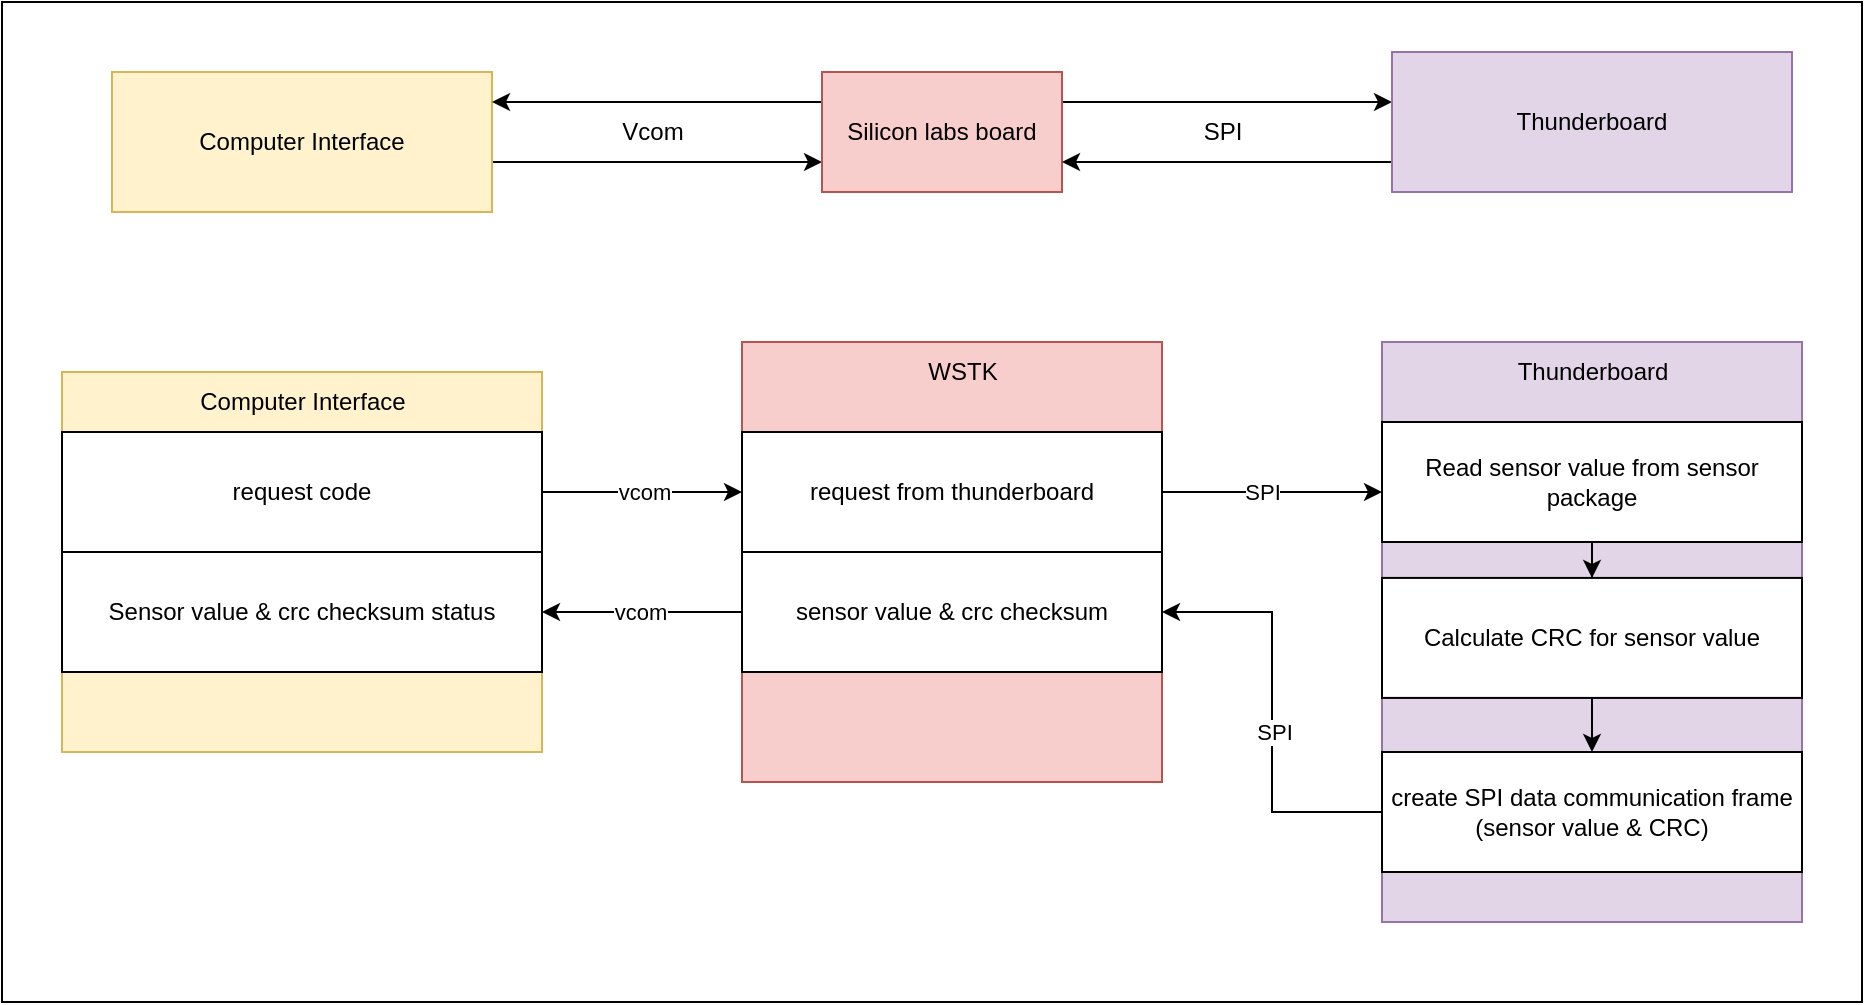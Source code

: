 <mxfile version="20.8.16" type="device"><diagram name="Sayfa -1" id="E34qVL1tOE1piQDQSFjr"><mxGraphModel dx="941" dy="1813" grid="1" gridSize="10" guides="1" tooltips="1" connect="1" arrows="1" fold="1" page="1" pageScale="1" pageWidth="827" pageHeight="1169" math="0" shadow="0"><root><mxCell id="0"/><mxCell id="1" parent="0"/><mxCell id="zoliCDm8TiE_7tubuByw-1" value="" style="whiteSpace=wrap;html=1;" parent="1" vertex="1"><mxGeometry x="50" y="-430" width="930" height="500" as="geometry"/></mxCell><mxCell id="Syq09XEkcqwEVWxzS_S_-1" value="" style="whiteSpace=wrap;html=1;fillColor=#fff2cc;strokeColor=#d6b656;" parent="1" vertex="1"><mxGeometry x="80" y="-245" width="240" height="190" as="geometry"/></mxCell><mxCell id="Syq09XEkcqwEVWxzS_S_-2" value="request code" style="whiteSpace=wrap;html=1;" parent="1" vertex="1"><mxGeometry x="80" y="-215" width="240" height="60" as="geometry"/></mxCell><mxCell id="Syq09XEkcqwEVWxzS_S_-3" value="" style="whiteSpace=wrap;html=1;fillColor=#f8cecc;strokeColor=#b85450;" parent="1" vertex="1"><mxGeometry x="420" y="-260" width="210" height="220" as="geometry"/></mxCell><mxCell id="Syq09XEkcqwEVWxzS_S_-4" style="edgeStyle=orthogonalEdgeStyle;rounded=0;orthogonalLoop=1;jettySize=auto;html=1;" parent="1" source="Syq09XEkcqwEVWxzS_S_-2" target="Syq09XEkcqwEVWxzS_S_-3" edge="1"><mxGeometry relative="1" as="geometry"><mxPoint x="325" y="-185" as="sourcePoint"/><Array as="points"><mxPoint x="400" y="-185"/><mxPoint x="400" y="-185"/></Array></mxGeometry></mxCell><mxCell id="Syq09XEkcqwEVWxzS_S_-5" value="vcom" style="edgeLabel;html=1;align=center;verticalAlign=middle;resizable=0;points=[];" parent="Syq09XEkcqwEVWxzS_S_-4" vertex="1" connectable="0"><mxGeometry x="-0.305" y="2" relative="1" as="geometry"><mxPoint x="16" y="2" as="offset"/></mxGeometry></mxCell><mxCell id="Syq09XEkcqwEVWxzS_S_-6" value="Computer Interface" style="text;html=1;align=center;verticalAlign=middle;resizable=0;points=[];autosize=1;strokeColor=none;fillColor=none;" parent="1" vertex="1"><mxGeometry x="135" y="-245" width="130" height="30" as="geometry"/></mxCell><mxCell id="Syq09XEkcqwEVWxzS_S_-7" value="Sensor value &amp;amp; crc checksum status" style="whiteSpace=wrap;html=1;" parent="1" vertex="1"><mxGeometry x="80" y="-155" width="240" height="60" as="geometry"/></mxCell><mxCell id="Syq09XEkcqwEVWxzS_S_-8" value="WSTK" style="text;html=1;align=center;verticalAlign=middle;resizable=0;points=[];autosize=1;strokeColor=none;fillColor=none;" parent="1" vertex="1"><mxGeometry x="500" y="-260" width="60" height="30" as="geometry"/></mxCell><mxCell id="Syq09XEkcqwEVWxzS_S_-9" style="edgeStyle=orthogonalEdgeStyle;rounded=0;orthogonalLoop=1;jettySize=auto;html=1;" parent="1" source="Syq09XEkcqwEVWxzS_S_-11" target="Syq09XEkcqwEVWxzS_S_-12" edge="1"><mxGeometry relative="1" as="geometry"><Array as="points"><mxPoint x="720" y="-185"/><mxPoint x="720" y="-185"/></Array></mxGeometry></mxCell><mxCell id="Syq09XEkcqwEVWxzS_S_-10" value="SPI" style="edgeLabel;html=1;align=center;verticalAlign=middle;resizable=0;points=[];" parent="Syq09XEkcqwEVWxzS_S_-9" vertex="1" connectable="0"><mxGeometry x="-0.184" y="2" relative="1" as="geometry"><mxPoint x="5" y="2" as="offset"/></mxGeometry></mxCell><mxCell id="Syq09XEkcqwEVWxzS_S_-11" value="request from thunderboard" style="whiteSpace=wrap;html=1;" parent="1" vertex="1"><mxGeometry x="420" y="-215" width="210" height="60" as="geometry"/></mxCell><mxCell id="Syq09XEkcqwEVWxzS_S_-12" value="" style="whiteSpace=wrap;html=1;fillColor=#e1d5e7;strokeColor=#9673a6;" parent="1" vertex="1"><mxGeometry x="740" y="-260" width="210" height="290" as="geometry"/></mxCell><mxCell id="Syq09XEkcqwEVWxzS_S_-13" style="edgeStyle=orthogonalEdgeStyle;rounded=0;orthogonalLoop=1;jettySize=auto;html=1;" parent="1" source="Syq09XEkcqwEVWxzS_S_-15" target="Syq09XEkcqwEVWxzS_S_-7" edge="1"><mxGeometry relative="1" as="geometry"/></mxCell><mxCell id="Syq09XEkcqwEVWxzS_S_-14" value="vcom" style="edgeLabel;html=1;align=center;verticalAlign=middle;resizable=0;points=[];" parent="Syq09XEkcqwEVWxzS_S_-13" vertex="1" connectable="0"><mxGeometry x="-0.145" relative="1" as="geometry"><mxPoint x="-8" as="offset"/></mxGeometry></mxCell><mxCell id="Syq09XEkcqwEVWxzS_S_-15" value="sensor value &amp;amp; crc checksum" style="whiteSpace=wrap;html=1;" parent="1" vertex="1"><mxGeometry x="420" y="-155.0" width="210" height="60" as="geometry"/></mxCell><mxCell id="Syq09XEkcqwEVWxzS_S_-16" value="Thunderboard" style="text;html=1;align=center;verticalAlign=middle;resizable=0;points=[];autosize=1;strokeColor=none;fillColor=none;" parent="1" vertex="1"><mxGeometry x="795" y="-260" width="100" height="30" as="geometry"/></mxCell><mxCell id="Syq09XEkcqwEVWxzS_S_-17" style="edgeStyle=orthogonalEdgeStyle;rounded=0;orthogonalLoop=1;jettySize=auto;html=1;" parent="1" source="Syq09XEkcqwEVWxzS_S_-18" target="Syq09XEkcqwEVWxzS_S_-20" edge="1"><mxGeometry relative="1" as="geometry"/></mxCell><mxCell id="Syq09XEkcqwEVWxzS_S_-18" value="Read sensor value from sensor package" style="whiteSpace=wrap;html=1;" parent="1" vertex="1"><mxGeometry x="740" y="-220" width="210" height="60" as="geometry"/></mxCell><mxCell id="Syq09XEkcqwEVWxzS_S_-19" value="" style="edgeStyle=orthogonalEdgeStyle;rounded=0;orthogonalLoop=1;jettySize=auto;html=1;" parent="1" source="Syq09XEkcqwEVWxzS_S_-20" target="Syq09XEkcqwEVWxzS_S_-23" edge="1"><mxGeometry relative="1" as="geometry"/></mxCell><mxCell id="Syq09XEkcqwEVWxzS_S_-20" value="Calculate CRC for sensor value" style="whiteSpace=wrap;html=1;" parent="1" vertex="1"><mxGeometry x="740" y="-142.04" width="210" height="60" as="geometry"/></mxCell><mxCell id="Syq09XEkcqwEVWxzS_S_-21" style="edgeStyle=orthogonalEdgeStyle;rounded=0;orthogonalLoop=1;jettySize=auto;html=1;entryX=1;entryY=0.5;entryDx=0;entryDy=0;" parent="1" source="Syq09XEkcqwEVWxzS_S_-23" target="Syq09XEkcqwEVWxzS_S_-15" edge="1"><mxGeometry relative="1" as="geometry"/></mxCell><mxCell id="Syq09XEkcqwEVWxzS_S_-22" value="SPI" style="edgeLabel;html=1;align=center;verticalAlign=middle;resizable=0;points=[];" parent="Syq09XEkcqwEVWxzS_S_-21" vertex="1" connectable="0"><mxGeometry x="-0.095" relative="1" as="geometry"><mxPoint x="1" as="offset"/></mxGeometry></mxCell><mxCell id="Syq09XEkcqwEVWxzS_S_-23" value="create SPI&amp;nbsp;data communication frame&lt;br&gt;(sensor value &amp;amp; CRC)" style="whiteSpace=wrap;html=1;" parent="1" vertex="1"><mxGeometry x="740" y="-55.0" width="210" height="60" as="geometry"/></mxCell><mxCell id="Syq09XEkcqwEVWxzS_S_-25" value="" style="edgeStyle=orthogonalEdgeStyle;rounded=0;orthogonalLoop=1;jettySize=auto;html=1;" parent="1" source="Syq09XEkcqwEVWxzS_S_-26" target="Syq09XEkcqwEVWxzS_S_-29" edge="1"><mxGeometry relative="1" as="geometry"><Array as="points"><mxPoint x="410" y="-350"/><mxPoint x="410" y="-350"/></Array></mxGeometry></mxCell><mxCell id="Syq09XEkcqwEVWxzS_S_-26" value="Computer Interface" style="whiteSpace=wrap;html=1;fillColor=#fff2cc;strokeColor=#d6b656;" parent="1" vertex="1"><mxGeometry x="105" y="-395" width="190" height="70" as="geometry"/></mxCell><mxCell id="Syq09XEkcqwEVWxzS_S_-27" value="" style="edgeStyle=orthogonalEdgeStyle;rounded=0;orthogonalLoop=1;jettySize=auto;html=1;" parent="1" source="Syq09XEkcqwEVWxzS_S_-29" target="Syq09XEkcqwEVWxzS_S_-31" edge="1"><mxGeometry relative="1" as="geometry"><Array as="points"><mxPoint x="620" y="-380"/><mxPoint x="620" y="-380"/></Array></mxGeometry></mxCell><mxCell id="Syq09XEkcqwEVWxzS_S_-28" style="edgeStyle=orthogonalEdgeStyle;rounded=0;orthogonalLoop=1;jettySize=auto;html=1;" parent="1" source="Syq09XEkcqwEVWxzS_S_-29" target="Syq09XEkcqwEVWxzS_S_-26" edge="1"><mxGeometry relative="1" as="geometry"><Array as="points"><mxPoint x="410" y="-380"/><mxPoint x="410" y="-380"/></Array></mxGeometry></mxCell><mxCell id="Syq09XEkcqwEVWxzS_S_-29" value="Silicon labs board" style="whiteSpace=wrap;html=1;fillColor=#f8cecc;strokeColor=#b85450;" parent="1" vertex="1"><mxGeometry x="460" y="-395" width="120" height="60" as="geometry"/></mxCell><mxCell id="Syq09XEkcqwEVWxzS_S_-30" style="edgeStyle=orthogonalEdgeStyle;rounded=0;orthogonalLoop=1;jettySize=auto;html=1;" parent="1" source="Syq09XEkcqwEVWxzS_S_-31" target="Syq09XEkcqwEVWxzS_S_-29" edge="1"><mxGeometry relative="1" as="geometry"><Array as="points"><mxPoint x="620" y="-350"/><mxPoint x="620" y="-350"/></Array></mxGeometry></mxCell><mxCell id="Syq09XEkcqwEVWxzS_S_-31" value="Thunderboard" style="whiteSpace=wrap;html=1;fillColor=#e1d5e7;strokeColor=#9673a6;" parent="1" vertex="1"><mxGeometry x="745" y="-405" width="200" height="70" as="geometry"/></mxCell><mxCell id="Syq09XEkcqwEVWxzS_S_-32" value="SPI" style="text;html=1;align=center;verticalAlign=middle;resizable=0;points=[];autosize=1;strokeColor=none;fillColor=none;" parent="1" vertex="1"><mxGeometry x="640" y="-380" width="40" height="30" as="geometry"/></mxCell><mxCell id="Syq09XEkcqwEVWxzS_S_-33" value="Vcom" style="text;html=1;align=center;verticalAlign=middle;resizable=0;points=[];autosize=1;strokeColor=none;fillColor=none;" parent="1" vertex="1"><mxGeometry x="350" y="-380" width="50" height="30" as="geometry"/></mxCell></root></mxGraphModel></diagram></mxfile>
